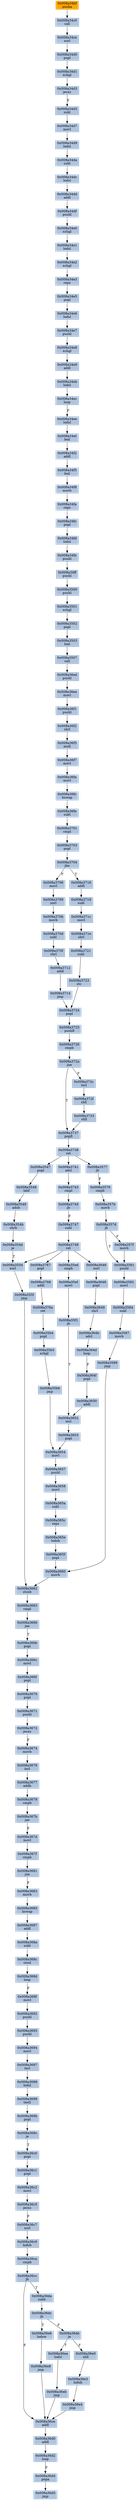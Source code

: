 strict digraph G {
	graph [bgcolor=transparent,
		name=G
	];
	node [color=lightsteelblue,
		fillcolor=lightsteelblue,
		shape=rectangle,
		style=filled
	];
	"0x008a370f"	[label="0x008a370f
shrl"];
	"0x008a3712"	[label="0x008a3712
addl"];
	"0x008a370f" -> "0x008a3712"	[color="#000000"];
	"0x008a368f"	[label="0x008a368f
movl"];
	"0x008a3692"	[label="0x008a3692
pushl"];
	"0x008a368f" -> "0x008a3692"	[color="#000000"];
	"0x008a3676"	[label="0x008a3676
incl"];
	"0x008a3677"	[label="0x008a3677
addb"];
	"0x008a3676" -> "0x008a3677"	[color="#000000"];
	"0x008a3657"	[label="0x008a3657
pushl"];
	"0x008a3658"	[label="0x008a3658
movl"];
	"0x008a3657" -> "0x008a3658"	[color="#000000"];
	"0x008a3500"	[label="0x008a3500
pushl"];
	"0x008a3501"	[label="0x008a3501
xchgl"];
	"0x008a3500" -> "0x008a3501"	[color="#000000"];
	"0x008a34df"	[label="0x008a34df
pushl"];
	"0x008a34e0"	[label="0x008a34e0
xchgl"];
	"0x008a34df" -> "0x008a34e0"	[color="#000000"];
	"0x008a34d7"	[label="0x008a34d7
movl"];
	"0x008a34d9"	[label="0x008a34d9
lodsl"];
	"0x008a34d7" -> "0x008a34d9"	[color="#000000"];
	"0x008a3701"	[label="0x008a3701
cmpl"];
	"0x008a3703"	[label="0x008a3703
popl"];
	"0x008a3701" -> "0x008a3703"	[color="#000000"];
	"0x008a36fa"	[label="0x008a36fa
movl"];
	"0x008a36fc"	[label="0x008a36fc
bswap"];
	"0x008a36fa" -> "0x008a36fc"	[color="#000000"];
	"0x008a36c5"	[label="0x008a36c5
jecxz"];
	"0x008a36c7"	[label="0x008a36c7
xorl"];
	"0x008a36c5" -> "0x008a36c7"	[color="#000000",
		label=F];
	"0x008a34d5"	[label="0x008a34d5
subl"];
	"0x008a34d5" -> "0x008a34d7"	[color="#000000"];
	"0x008a367d"	[label="0x008a367d
movl"];
	"0x008a367f"	[label="0x008a367f
cmpb"];
	"0x008a367d" -> "0x008a367f"	[color="#000000"];
	"0x008a364f"	[label="0x008a364f
popl"];
	"0x008a3650"	[label="0x008a3650
addl"];
	"0x008a364f" -> "0x008a3650"	[color="#000000"];
	"0x008a34e8"	[label="0x008a34e8
xchgl"];
	"0x008a34e9"	[label="0x008a34e9
addl"];
	"0x008a34e8" -> "0x008a34e9"	[color="#000000"];
	"0x008a36ce"	[label="0x008a36ce
addl"];
	"0x008a36d0"	[label="0x008a36d0
addl"];
	"0x008a36ce" -> "0x008a36d0"	[color="#000000"];
	"0x008a3726"	[label="0x008a3726
cmpb"];
	"0x008a372a"	[label="0x008a372a
jne"];
	"0x008a3726" -> "0x008a372a"	[color="#000000"];
	"0x008a3743"	[label="0x008a3743
cmpl"];
	"0x008a3745"	[label="0x008a3745
jb"];
	"0x008a3743" -> "0x008a3745"	[color="#000000"];
	"0x008a34fa"	[label="0x008a34fa
repz"];
	"0x008a34fc"	[label="0x008a34fc
popl"];
	"0x008a34fa" -> "0x008a34fc"	[color="#000000"];
	"0x008a34ee"	[label="0x008a34ee
lodsl"];
	"0x008a34ef"	[label="0x008a34ef
leal"];
	"0x008a34ee" -> "0x008a34ef"	[color="#000000"];
	"0x008a370d"	[label="0x008a370d
subl"];
	"0x008a370d" -> "0x008a370f"	[color="#000000"];
	"0x008a3685"	[label="0x008a3685
bswap"];
	"0x008a3687"	[label="0x008a3687
addl"];
	"0x008a3685" -> "0x008a3687"	[color="#000000"];
	"0x008a34e3"	[label="0x008a34e3
repz"];
	"0x008a34e5"	[label="0x008a34e5
popl"];
	"0x008a34e3" -> "0x008a34e5"	[color="#000000"];
	"0x008a365a"	[label="0x008a365a
subl"];
	"0x008a365c"	[label="0x008a365c
repz"];
	"0x008a365a" -> "0x008a365c"	[color="#000000"];
	"0x008a34da"	[label="0x008a34da
subl"];
	"0x008a34dc"	[label="0x008a34dc
lodsl"];
	"0x008a34da" -> "0x008a34dc"	[color="#000000"];
	"0x008a3683"	[label="0x008a3683
movb"];
	"0x008a3683" -> "0x008a3685"	[color="#000000"];
	"0x008a36cc"	[label="0x008a36cc
jb"];
	"0x008a36cc" -> "0x008a36ce"	[color="#000000",
		label=F];
	"0x008a36da"	[label="0x008a36da
subb"];
	"0x008a36cc" -> "0x008a36da"	[color="#000000",
		label=T];
	"0x008a3747"	[label="0x008a3747
subl"];
	"0x008a3745" -> "0x008a3747"	[color="#000000",
		label=F];
	"0x008a34dd"	[label="0x008a34dd
addl"];
	"0x008a34dc" -> "0x008a34dd"	[color="#000000"];
	"0x008a3548"	[label="0x008a3548
lahf"];
	"0x008a3549"	[label="0x008a3549
adcb"];
	"0x008a3548" -> "0x008a3549"	[color="#000000"];
	"0x008a3584"	[label="0x008a3584
subl"];
	"0x008a3587"	[label="0x008a3587
movb"];
	"0x008a3584" -> "0x008a3587"	[color="#000000"];
	"0x008a355d"	[label="0x008a355d
xorl"];
	"0x008a355f"	[label="0x008a355f
jmp"];
	"0x008a355d" -> "0x008a355f"	[color="#000000"];
	"0x008a34e7"	[label="0x008a34e7
pushl"];
	"0x008a34e7" -> "0x008a34e8"	[color="#000000"];
	"0x008a36ea"	[label="0x008a36ea
lodsl"];
	"0x008a36eb"	[label="0x008a36eb
jmp"];
	"0x008a36ea" -> "0x008a36eb"	[color="#000000"];
	"0x008a36f7"	[label="0x008a36f7
movl"];
	"0x008a36f7" -> "0x008a36fa"	[color="#000000"];
	"0x008a364b"	[label="0x008a364b
adcl"];
	"0x008a364d"	[label="0x008a364d
loop"];
	"0x008a364b" -> "0x008a364d"	[color="#000000"];
	"0x008a3699"	[label="0x008a3699
testl"];
	"0x008a369b"	[label="0x008a369b
popl"];
	"0x008a3699" -> "0x008a369b"	[color="#000000"];
	"0x008a36e6"	[label="0x008a36e6
lodsw"];
	"0x008a36e8"	[label="0x008a36e8
jmp"];
	"0x008a36e6" -> "0x008a36e8"	[color="#000000"];
	"0x008a370b"	[label="0x008a370b
movb"];
	"0x008a370b" -> "0x008a370d"	[color="#000000"];
	"0x008a34dd" -> "0x008a34df"	[color="#000000"];
	"0x008a371c"	[label="0x008a371c
movl"];
	"0x008a371e"	[label="0x008a371e
shrl"];
	"0x008a371c" -> "0x008a371e"	[color="#000000"];
	"0x008a376a"	[label="0x008a376a
ret"];
	"0x008a35b4"	[label="0x008a35b4
popl"];
	"0x008a376a" -> "0x008a35b4"	[color="#000000"];
	"0x008a3749"	[label="0x008a3749
ret"];
	"0x008a3747" -> "0x008a3749"	[color="#000000"];
	"0x008a36f5"	[label="0x008a36f5
mull"];
	"0x008a36f5" -> "0x008a36f7"	[color="#000000"];
	"0x008a354b"	[label="0x008a354b
shrb"];
	"0x008a3549" -> "0x008a354b"	[color="#000000"];
	"0x008a3681"	[label="0x008a3681
jne"];
	"0x008a367f" -> "0x008a3681"	[color="#000000"];
	"0x008a365f"	[label="0x008a365f
popl"];
	"0x008a3660"	[label="0x008a3660
movb"];
	"0x008a365f" -> "0x008a3660"	[color="#000000"];
	"0x008a366f"	[label="0x008a366f
popl"];
	"0x008a3670"	[label="0x008a3670
popl"];
	"0x008a366f" -> "0x008a3670"	[color="#000000"];
	"0x008a34e6"	[label="0x008a34e6
lodsl"];
	"0x008a34e5" -> "0x008a34e6"	[color="#000000"];
	"0x008a34d1"	[label="0x008a34d1
xchgl"];
	"0x008a34d3"	[label="0x008a34d3
jecxz"];
	"0x008a34d1" -> "0x008a34d3"	[color="#000000"];
	"0x008a3579"	[label="0x008a3579
cmpb"];
	"0x008a357b"	[label="0x008a357b
movb"];
	"0x008a3579" -> "0x008a357b"	[color="#000000"];
	"0x008a36fe"	[label="0x008a36fe
subl"];
	"0x008a36fe" -> "0x008a3701"	[color="#000000"];
	"0x008a3507"	[label="0x008a3507
call"];
	"0x008a36ed"	[label="0x008a36ed
pushl"];
	"0x008a3507" -> "0x008a36ed"	[color="#000000"];
	"0x008a3547"	[label="0x008a3547
popl"];
	"0x008a3547" -> "0x008a3548"	[color="#000000"];
	"0x008a368d"	[label="0x008a368d
loop"];
	"0x008a368d" -> "0x008a368f"	[color="#000000",
		label=F];
	"0x008a3738"	[label="0x008a3738
ret"];
	"0x008a3738" -> "0x008a3547"	[color="#000000"];
	"0x008a3741"	[label="0x008a3741
adcl"];
	"0x008a3738" -> "0x008a3741"	[color="#000000"];
	"0x008a3577"	[label="0x008a3577
jb"];
	"0x008a3738" -> "0x008a3577"	[color="#000000"];
	"0x008a368c"	[label="0x008a368c
stosl"];
	"0x008a368c" -> "0x008a368d"	[color="#000000"];
	"0x008a3767"	[label="0x008a3767
popl"];
	"0x008a3768"	[label="0x008a3768
addl"];
	"0x008a3767" -> "0x008a3768"	[color="#000000"];
	"0x008a36d2"	[label="0x008a36d2
loop"];
	"0x008a36d0" -> "0x008a36d2"	[color="#000000"];
	"0x008a3693"	[label="0x008a3693
pushl"];
	"0x008a3694"	[label="0x008a3694
movl"];
	"0x008a3693" -> "0x008a3694"	[color="#000000"];
	"0x008a3725"	[label="0x008a3725
pushfl"];
	"0x008a3725" -> "0x008a3726"	[color="#000000"];
	"0x008a3666"	[label="0x008a3666
jae"];
	"0x008a366b"	[label="0x008a366b
popl"];
	"0x008a3666" -> "0x008a366b"	[color="#000000",
		label=T];
	"0x008a36ee"	[label="0x008a36ee
movl"];
	"0x008a36f1"	[label="0x008a36f1
pushl"];
	"0x008a36ee" -> "0x008a36f1"	[color="#000000"];
	"0x008a369c"	[label="0x008a369c
je"];
	"0x008a369b" -> "0x008a369c"	[color="#000000"];
	"0x008a36c0"	[label="0x008a36c0
popl"];
	"0x008a36c1"	[label="0x008a36c1
popl"];
	"0x008a36c0" -> "0x008a36c1"	[color="#000000"];
	"0x008a3733"	[label="0x008a3733
shll"];
	"0x008a3737"	[label="0x008a3737
popfl"];
	"0x008a3733" -> "0x008a3737"	[color="#000000"];
	"0x008a36d5"	[label="0x008a36d5
jmp"];
	"0x008a36d4"	[label="0x008a36d4
popa"];
	"0x008a36d4" -> "0x008a36d5"	[color="#000000"];
	"0x008a34c0"	[label="0x008a34c0
call"];
	"0x008a34ce"	[label="0x008a34ce
xorl"];
	"0x008a34c0" -> "0x008a34ce"	[color="#000000"];
	"0x008a3648"	[label="0x008a3648
popl"];
	"0x008a3649"	[label="0x008a3649
shrl"];
	"0x008a3648" -> "0x008a3649"	[color="#000000"];
	"0x008a3674"	[label="0x008a3674
movb"];
	"0x008a3674" -> "0x008a3676"	[color="#000000"];
	"0x008a3768" -> "0x008a376a"	[color="#000000"];
	"0x008a36e8" -> "0x008a36ce"	[color="#000000"];
	"0x008a34e1"	[label="0x008a34e1
lodsl"];
	"0x008a34e0" -> "0x008a34e1"	[color="#000000"];
	"0x008a3589"	[label="0x008a3589
jmp"];
	"0x008a3587" -> "0x008a3589"	[color="#000000"];
	"0x008a3749" -> "0x008a355d"	[color="#000000"];
	"0x008a3749" -> "0x008a3767"	[color="#000000"];
	"0x008a35ed"	[label="0x008a35ed
cmpb"];
	"0x008a3749" -> "0x008a35ed"	[color="#000000"];
	"0x008a3646"	[label="0x008a3646
xorl"];
	"0x008a3749" -> "0x008a3646"	[color="#000000"];
	"0x008a34ff"	[label="0x008a34ff
pushl"];
	"0x008a34ff" -> "0x008a3500"	[color="#000000"];
	"0x008a34fd"	[label="0x008a34fd
lodsl"];
	"0x008a34fe"	[label="0x008a34fe
pushl"];
	"0x008a34fd" -> "0x008a34fe"	[color="#000000"];
	"0x008a3692" -> "0x008a3693"	[color="#000000"];
	"0x008a34eb"	[label="0x008a34eb
lodsl"];
	"0x008a34e9" -> "0x008a34eb"	[color="#000000"];
	"0x008a3681" -> "0x008a3683"	[color="#000000",
		label=F];
	"0x008a34e2"	[label="0x008a34e2
xchgl"];
	"0x008a34e1" -> "0x008a34e2"	[color="#000000"];
	"0x008a3741" -> "0x008a3743"	[color="#000000"];
	"0x008a368a"	[label="0x008a368a
subl"];
	"0x008a368a" -> "0x008a368c"	[color="#000000"];
	"0x008a3582"	[label="0x008a3582
movl"];
	"0x008a3582" -> "0x008a3584"	[color="#000000"];
	"0x008a34d3" -> "0x008a34d5"	[color="#000000",
		label=F];
	"0x008a36e4"	[label="0x008a36e4
jmp"];
	"0x008a36e4" -> "0x008a36ce"	[color="#000000"];
	"0x008a3697"	[label="0x008a3697
incl"];
	"0x008a3698"	[label="0x008a3698
lodsl"];
	"0x008a3697" -> "0x008a3698"	[color="#000000"];
	"0x008a354d"	[label="0x008a354d
je"];
	"0x008a354b" -> "0x008a354d"	[color="#000000"];
	"0x008a36c2"	[label="0x008a36c2
movl"];
	"0x008a36c1" -> "0x008a36c2"	[color="#000000"];
	"0x008a35ef"	[label="0x008a35ef
movl"];
	"0x008a35f1"	[label="0x008a35f1
jb"];
	"0x008a35ef" -> "0x008a35f1"	[color="#000000"];
	"0x008a366c"	[label="0x008a366c
movl"];
	"0x008a366b" -> "0x008a366c"	[color="#000000"];
	"0x008a3706"	[label="0x008a3706
movl"];
	"0x008a3709"	[label="0x008a3709
xorl"];
	"0x008a3706" -> "0x008a3709"	[color="#000000"];
	"0x008a372c"	[label="0x008a372c
incl"];
	"0x008a372a" -> "0x008a372c"	[color="#000000",
		label=F];
	"0x008a372a" -> "0x008a3737"	[color="#000000",
		label=T];
	"0x008a3662"	[label="0x008a3662
stosb"];
	"0x008a3660" -> "0x008a3662"	[color="#000000"];
	"0x008a3658" -> "0x008a365a"	[color="#000000"];
	"0x008a355f" -> "0x008a3662"	[color="#000000"];
	"0x008a3721"	[label="0x008a3721
subl"];
	"0x008a3723"	[label="0x008a3723
stc"];
	"0x008a3721" -> "0x008a3723"	[color="#000000"];
	"0x008a372f"	[label="0x008a372f
shll"];
	"0x008a372c" -> "0x008a372f"	[color="#000000"];
	"0x008a36c9"	[label="0x008a36c9
lodsb"];
	"0x008a36c7" -> "0x008a36c9"	[color="#000000"];
	"0x008a3581"	[label="0x008a3581
pushl"];
	"0x008a3581" -> "0x008a3582"	[color="#000000"];
	"0x008a357d"	[label="0x008a357d
jb"];
	"0x008a357d" -> "0x008a3581"	[color="#000000",
		label=T];
	"0x008a357f"	[label="0x008a357f
movb"];
	"0x008a357d" -> "0x008a357f"	[color="#000000",
		label=F];
	"0x008a36de"	[label="0x008a36de
je"];
	"0x008a36de" -> "0x008a36ea"	[color="#000000",
		label=T];
	"0x008a36e0"	[label="0x008a36e0
shll"];
	"0x008a36de" -> "0x008a36e0"	[color="#000000",
		label=F];
	"0x008a3687" -> "0x008a368a"	[color="#000000"];
	"0x008a367b"	[label="0x008a367b
jae"];
	"0x008a367b" -> "0x008a367d"	[color="#000000",
		label=F];
	"0x008a36e3"	[label="0x008a36e3
lodsb"];
	"0x008a36e0" -> "0x008a36e3"	[color="#000000"];
	"0x008a34fc" -> "0x008a34fd"	[color="#000000"];
	"0x008a34d0"	[label="0x008a34d0
popl"];
	"0x008a34d0" -> "0x008a34d1"	[color="#000000"];
	"0x008a3663"	[label="0x008a3663
cmpl"];
	"0x008a3663" -> "0x008a3666"	[color="#000000"];
	"0x008a34bf"	[color=lightgrey,
		fillcolor=orange,
		label="0x008a34bf
pusha"];
	"0x008a34bf" -> "0x008a34c0"	[color="#000000"];
	"0x008a357f" -> "0x008a3581"	[color="#000000"];
	"0x008a3652"	[label="0x008a3652
incl"];
	"0x008a3650" -> "0x008a3652"	[color="#000000"];
	"0x008a3502"	[label="0x008a3502
popl"];
	"0x008a3501" -> "0x008a3502"	[color="#000000"];
	"0x008a365e"	[label="0x008a365e
lodsb"];
	"0x008a365e" -> "0x008a365f"	[color="#000000"];
	"0x008a34fe" -> "0x008a34ff"	[color="#000000"];
	"0x008a3694" -> "0x008a3697"	[color="#000000"];
	"0x008a3679"	[label="0x008a3679
cmpb"];
	"0x008a3677" -> "0x008a3679"	[color="#000000"];
	"0x008a3709" -> "0x008a370b"	[color="#000000"];
	"0x008a3589" -> "0x008a3660"	[color="#000000"];
	"0x008a34f2"	[label="0x008a34f2
addl"];
	"0x008a34ef" -> "0x008a34f2"	[color="#000000"];
	"0x008a35ed" -> "0x008a35ef"	[color="#000000"];
	"0x008a3716"	[label="0x008a3716
addl"];
	"0x008a3719"	[label="0x008a3719
subl"];
	"0x008a3716" -> "0x008a3719"	[color="#000000"];
	"0x008a3671"	[label="0x008a3671
pushl"];
	"0x008a3672"	[label="0x008a3672
jecxz"];
	"0x008a3671" -> "0x008a3672"	[color="#000000"];
	"0x008a3698" -> "0x008a3699"	[color="#000000"];
	"0x008a372f" -> "0x008a3733"	[color="#000000"];
	"0x008a3503"	[label="0x008a3503
leal"];
	"0x008a3502" -> "0x008a3503"	[color="#000000"];
	"0x008a34ec"	[label="0x008a34ec
loop"];
	"0x008a34eb" -> "0x008a34ec"	[color="#000000"];
	"0x008a36f2"	[label="0x008a36f2
shrl"];
	"0x008a36f2" -> "0x008a36f5"	[color="#000000"];
	"0x008a36dc"	[label="0x008a36dc
jb"];
	"0x008a36dc" -> "0x008a36e6"	[color="#000000",
		label=T];
	"0x008a36dc" -> "0x008a36de"	[color="#000000",
		label=F];
	"0x008a34d9" -> "0x008a34da"	[color="#000000"];
	"0x008a36ca"	[label="0x008a36ca
cmpb"];
	"0x008a36c9" -> "0x008a36ca"	[color="#000000"];
	"0x008a36f1" -> "0x008a36f2"	[color="#000000"];
	"0x008a3704"	[label="0x008a3704
jbe"];
	"0x008a3703" -> "0x008a3704"	[color="#000000"];
	"0x008a3704" -> "0x008a3706"	[color="#000000",
		label=F];
	"0x008a3704" -> "0x008a3716"	[color="#000000",
		label=T];
	"0x008a3672" -> "0x008a3674"	[color="#000000",
		label=F];
	"0x008a3737" -> "0x008a3738"	[color="#000000"];
	"0x008a3670" -> "0x008a3671"	[color="#000000"];
	"0x008a35f1" -> "0x008a3652"	[color="#000000",
		label=T];
	"0x008a3654"	[label="0x008a3654
movl"];
	"0x008a3654" -> "0x008a3657"	[color="#000000"];
	"0x008a34f5"	[label="0x008a34f5
leal"];
	"0x008a34f8"	[label="0x008a34f8
movb"];
	"0x008a34f5" -> "0x008a34f8"	[color="#000000"];
	"0x008a36d2" -> "0x008a36d4"	[color="#000000",
		label=F];
	"0x008a357b" -> "0x008a357d"	[color="#000000"];
	"0x008a3724"	[label="0x008a3724
popl"];
	"0x008a3723" -> "0x008a3724"	[color="#000000"];
	"0x008a3646" -> "0x008a3648"	[color="#000000"];
	"0x008a34f2" -> "0x008a34f5"	[color="#000000"];
	"0x008a34e6" -> "0x008a34e7"	[color="#000000"];
	"0x008a3503" -> "0x008a3507"	[color="#000000"];
	"0x008a3577" -> "0x008a3579"	[color="#000000",
		label=F];
	"0x008a3714"	[label="0x008a3714
jmp"];
	"0x008a3714" -> "0x008a3724"	[color="#000000"];
	"0x008a35b5"	[label="0x008a35b5
xchgl"];
	"0x008a35b6"	[label="0x008a35b6
jmp"];
	"0x008a35b5" -> "0x008a35b6"	[color="#000000"];
	"0x008a3724" -> "0x008a3725"	[color="#000000"];
	"0x008a36e3" -> "0x008a36e4"	[color="#000000"];
	"0x008a369c" -> "0x008a36c0"	[color="#000000",
		label=T];
	"0x008a34ec" -> "0x008a34ee"	[color="#000000",
		label=F];
	"0x008a371e" -> "0x008a3721"	[color="#000000"];
	"0x008a3649" -> "0x008a364b"	[color="#000000"];
	"0x008a35b4" -> "0x008a35b5"	[color="#000000"];
	"0x008a3653"	[label="0x008a3653
popl"];
	"0x008a3653" -> "0x008a3654"	[color="#000000"];
	"0x008a36eb" -> "0x008a36ce"	[color="#000000"];
	"0x008a3712" -> "0x008a3714"	[color="#000000"];
	"0x008a365c" -> "0x008a365e"	[color="#000000"];
	"0x008a366c" -> "0x008a366f"	[color="#000000"];
	"0x008a3662" -> "0x008a3663"	[color="#000000"];
	"0x008a36ed" -> "0x008a36ee"	[color="#000000"];
	"0x008a34ce" -> "0x008a34d0"	[color="#000000"];
	"0x008a3719" -> "0x008a371c"	[color="#000000"];
	"0x008a36da" -> "0x008a36dc"	[color="#000000"];
	"0x008a3679" -> "0x008a367b"	[color="#000000"];
	"0x008a36ca" -> "0x008a36cc"	[color="#000000"];
	"0x008a36fc" -> "0x008a36fe"	[color="#000000"];
	"0x008a34e2" -> "0x008a34e3"	[color="#000000"];
	"0x008a364d" -> "0x008a364f"	[color="#000000",
		label=F];
	"0x008a36c2" -> "0x008a36c5"	[color="#000000"];
	"0x008a35b6" -> "0x008a3654"	[color="#000000"];
	"0x008a3652" -> "0x008a3653"	[color="#000000"];
	"0x008a34f8" -> "0x008a34fa"	[color="#000000"];
	"0x008a354d" -> "0x008a355d"	[color="#000000",
		label=T];
}
